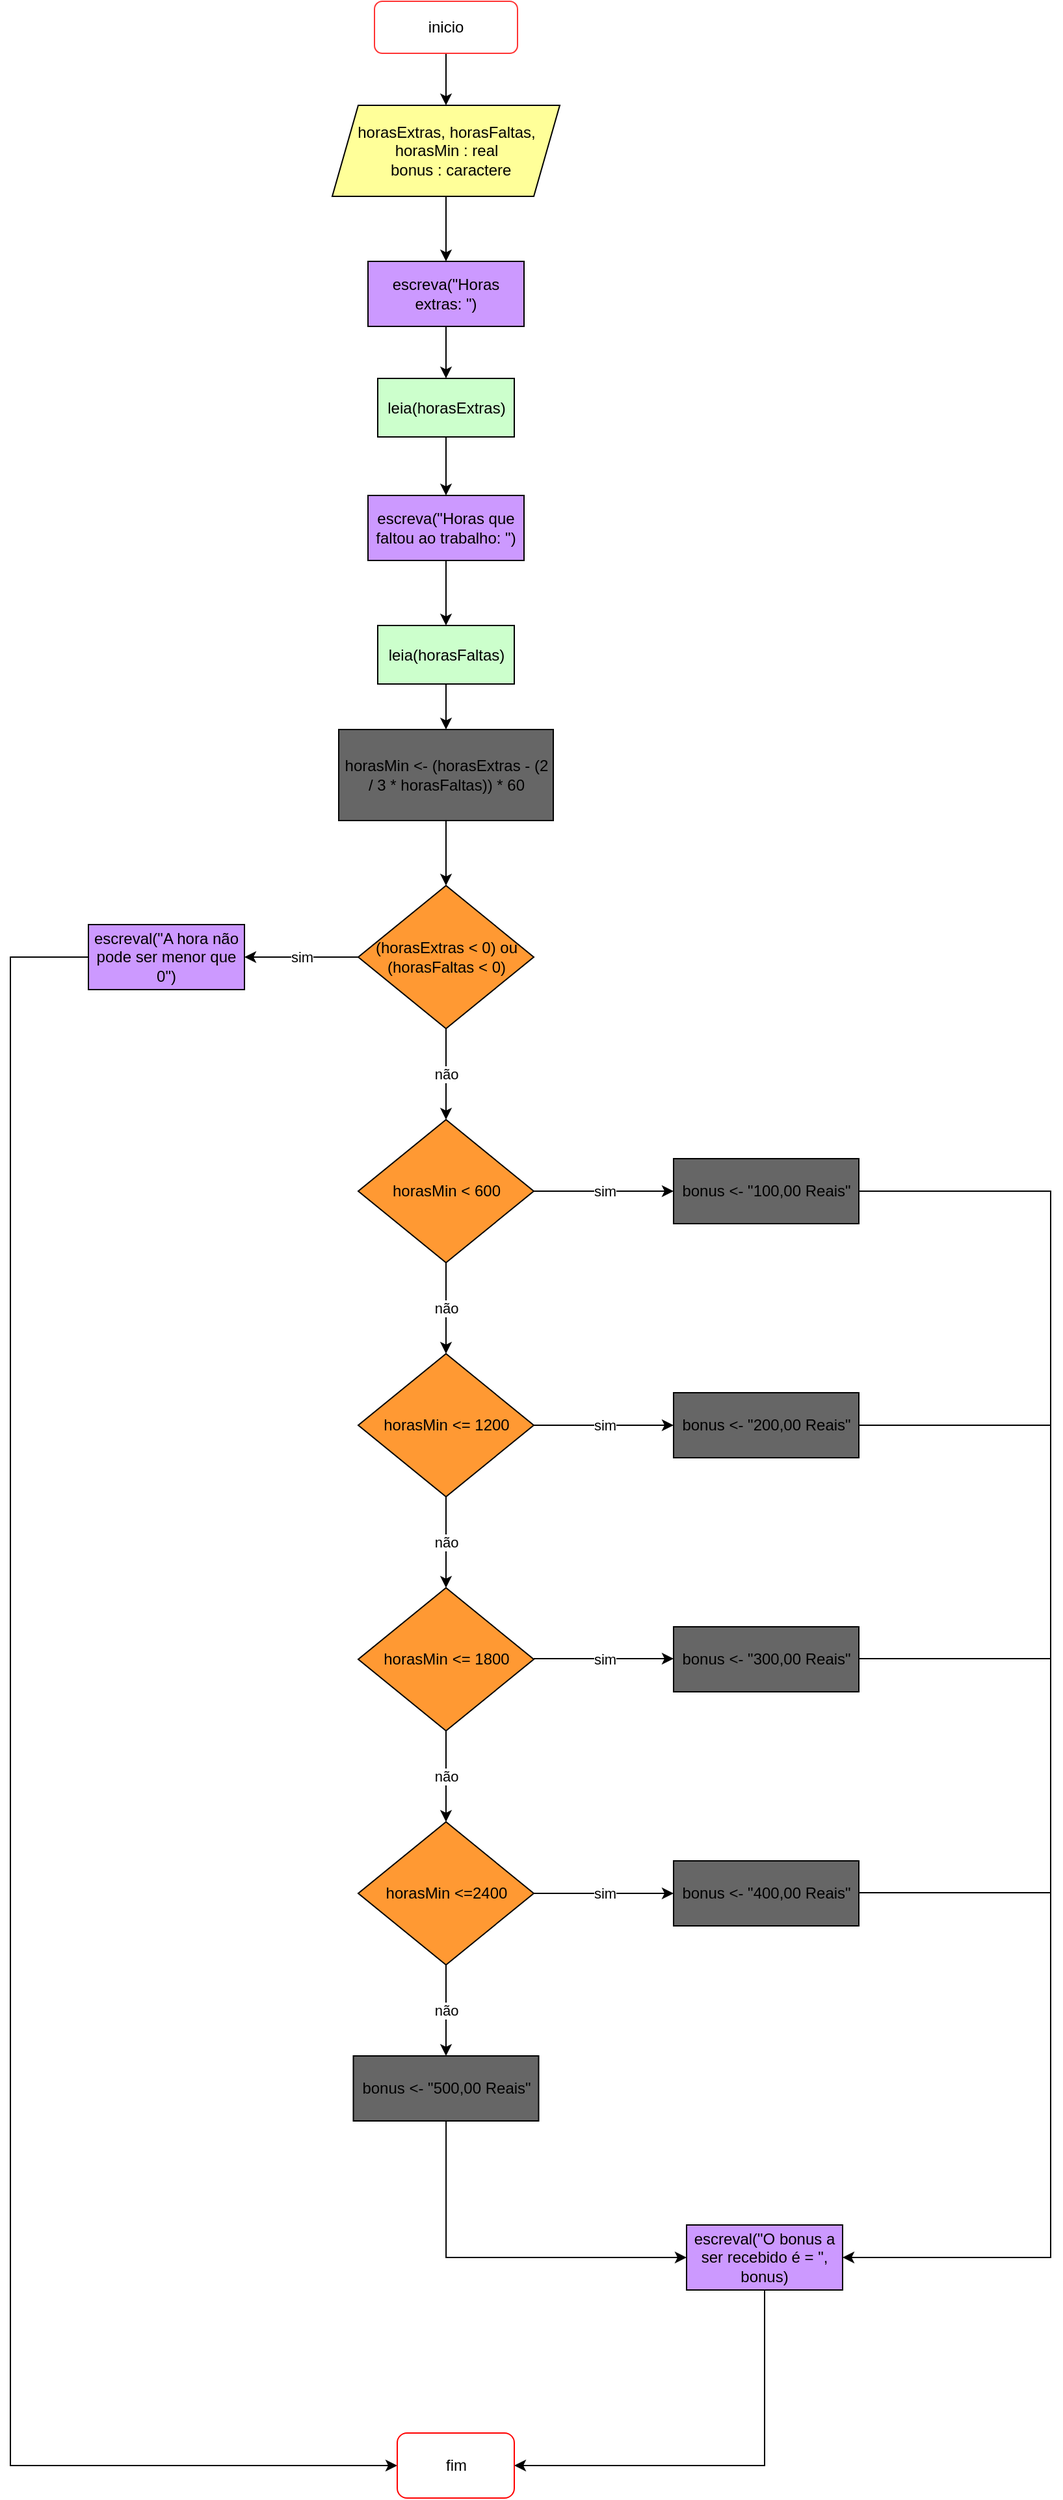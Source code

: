<mxfile version="17.4.6" type="device"><diagram id="C5RBs43oDa-KdzZeNtuy" name="Page-1"><mxGraphModel dx="1278" dy="571" grid="1" gridSize="10" guides="1" tooltips="1" connect="1" arrows="1" fold="1" page="1" pageScale="1" pageWidth="827" pageHeight="1169" math="0" shadow="0"><root><mxCell id="WIyWlLk6GJQsqaUBKTNV-0"/><mxCell id="WIyWlLk6GJQsqaUBKTNV-1" parent="WIyWlLk6GJQsqaUBKTNV-0"/><mxCell id="HBmrgLg-oz9Qdg7wKrRU-3" value="" style="edgeStyle=orthogonalEdgeStyle;rounded=0;orthogonalLoop=1;jettySize=auto;html=1;" edge="1" parent="WIyWlLk6GJQsqaUBKTNV-1" source="HBmrgLg-oz9Qdg7wKrRU-1" target="HBmrgLg-oz9Qdg7wKrRU-2"><mxGeometry relative="1" as="geometry"/></mxCell><mxCell id="HBmrgLg-oz9Qdg7wKrRU-1" value="inicio" style="rounded=1;whiteSpace=wrap;html=1;strokeColor=#FF3333;" vertex="1" parent="WIyWlLk6GJQsqaUBKTNV-1"><mxGeometry x="340" y="30" width="110" height="40" as="geometry"/></mxCell><mxCell id="HBmrgLg-oz9Qdg7wKrRU-5" value="" style="edgeStyle=orthogonalEdgeStyle;rounded=0;orthogonalLoop=1;jettySize=auto;html=1;" edge="1" parent="WIyWlLk6GJQsqaUBKTNV-1" source="HBmrgLg-oz9Qdg7wKrRU-2" target="HBmrgLg-oz9Qdg7wKrRU-4"><mxGeometry relative="1" as="geometry"/></mxCell><mxCell id="HBmrgLg-oz9Qdg7wKrRU-2" value="&lt;div&gt;horasExtras, horasFaltas, horasMin : real&lt;/div&gt;&lt;div&gt;&amp;nbsp; bonus : caractere&lt;/div&gt;" style="shape=parallelogram;perimeter=parallelogramPerimeter;whiteSpace=wrap;html=1;fixedSize=1;fillColor=#FFFF99;" vertex="1" parent="WIyWlLk6GJQsqaUBKTNV-1"><mxGeometry x="307.5" y="110" width="175" height="70" as="geometry"/></mxCell><mxCell id="HBmrgLg-oz9Qdg7wKrRU-7" value="" style="edgeStyle=orthogonalEdgeStyle;rounded=0;orthogonalLoop=1;jettySize=auto;html=1;" edge="1" parent="WIyWlLk6GJQsqaUBKTNV-1" source="HBmrgLg-oz9Qdg7wKrRU-4" target="HBmrgLg-oz9Qdg7wKrRU-6"><mxGeometry relative="1" as="geometry"/></mxCell><mxCell id="HBmrgLg-oz9Qdg7wKrRU-4" value="escreva(&quot;Horas extras: &quot;)" style="whiteSpace=wrap;html=1;fillColor=#CC99FF;" vertex="1" parent="WIyWlLk6GJQsqaUBKTNV-1"><mxGeometry x="335" y="230" width="120" height="50" as="geometry"/></mxCell><mxCell id="HBmrgLg-oz9Qdg7wKrRU-9" value="" style="edgeStyle=orthogonalEdgeStyle;rounded=0;orthogonalLoop=1;jettySize=auto;html=1;" edge="1" parent="WIyWlLk6GJQsqaUBKTNV-1" source="HBmrgLg-oz9Qdg7wKrRU-6" target="HBmrgLg-oz9Qdg7wKrRU-8"><mxGeometry relative="1" as="geometry"/></mxCell><mxCell id="HBmrgLg-oz9Qdg7wKrRU-6" value="leia(horasExtras)" style="whiteSpace=wrap;html=1;fillColor=#CCFFCC;" vertex="1" parent="WIyWlLk6GJQsqaUBKTNV-1"><mxGeometry x="342.5" y="320" width="105" height="45" as="geometry"/></mxCell><mxCell id="HBmrgLg-oz9Qdg7wKrRU-11" value="" style="edgeStyle=orthogonalEdgeStyle;rounded=0;orthogonalLoop=1;jettySize=auto;html=1;" edge="1" parent="WIyWlLk6GJQsqaUBKTNV-1" source="HBmrgLg-oz9Qdg7wKrRU-8" target="HBmrgLg-oz9Qdg7wKrRU-10"><mxGeometry relative="1" as="geometry"/></mxCell><mxCell id="HBmrgLg-oz9Qdg7wKrRU-8" value="escreva(&quot;Horas que faltou ao trabalho: &quot;)" style="whiteSpace=wrap;html=1;fillColor=#CC99FF;" vertex="1" parent="WIyWlLk6GJQsqaUBKTNV-1"><mxGeometry x="335" y="410" width="120" height="50" as="geometry"/></mxCell><mxCell id="HBmrgLg-oz9Qdg7wKrRU-13" value="" style="edgeStyle=orthogonalEdgeStyle;rounded=0;orthogonalLoop=1;jettySize=auto;html=1;" edge="1" parent="WIyWlLk6GJQsqaUBKTNV-1" source="HBmrgLg-oz9Qdg7wKrRU-10" target="HBmrgLg-oz9Qdg7wKrRU-12"><mxGeometry relative="1" as="geometry"/></mxCell><mxCell id="HBmrgLg-oz9Qdg7wKrRU-10" value="leia(horasFaltas)" style="whiteSpace=wrap;html=1;fillColor=#CCFFCC;" vertex="1" parent="WIyWlLk6GJQsqaUBKTNV-1"><mxGeometry x="342.5" y="510" width="105" height="45" as="geometry"/></mxCell><mxCell id="HBmrgLg-oz9Qdg7wKrRU-15" value="" style="edgeStyle=orthogonalEdgeStyle;rounded=0;orthogonalLoop=1;jettySize=auto;html=1;" edge="1" parent="WIyWlLk6GJQsqaUBKTNV-1" source="HBmrgLg-oz9Qdg7wKrRU-12" target="HBmrgLg-oz9Qdg7wKrRU-14"><mxGeometry relative="1" as="geometry"/></mxCell><mxCell id="HBmrgLg-oz9Qdg7wKrRU-12" value="horasMin &amp;lt;- (horasExtras - (2 / 3 * horasFaltas)) * 60" style="whiteSpace=wrap;html=1;fillColor=#666666;" vertex="1" parent="WIyWlLk6GJQsqaUBKTNV-1"><mxGeometry x="312.5" y="590" width="165" height="70" as="geometry"/></mxCell><mxCell id="HBmrgLg-oz9Qdg7wKrRU-14" value="(horasExtras &amp;lt; 0) ou (horasFaltas &amp;lt; 0)" style="rhombus;whiteSpace=wrap;html=1;fillColor=#FF9933;" vertex="1" parent="WIyWlLk6GJQsqaUBKTNV-1"><mxGeometry x="327.5" y="710" width="135" height="110" as="geometry"/></mxCell><mxCell id="HBmrgLg-oz9Qdg7wKrRU-18" value="" style="endArrow=classic;html=1;rounded=0;exitX=0.5;exitY=1;exitDx=0;exitDy=0;" edge="1" parent="WIyWlLk6GJQsqaUBKTNV-1" source="HBmrgLg-oz9Qdg7wKrRU-14"><mxGeometry relative="1" as="geometry"><mxPoint x="326.0" y="765.63" as="sourcePoint"/><mxPoint x="395" y="890" as="targetPoint"/></mxGeometry></mxCell><mxCell id="HBmrgLg-oz9Qdg7wKrRU-19" value="não" style="edgeLabel;resizable=0;html=1;align=center;verticalAlign=middle;" connectable="0" vertex="1" parent="HBmrgLg-oz9Qdg7wKrRU-18"><mxGeometry relative="1" as="geometry"/></mxCell><mxCell id="HBmrgLg-oz9Qdg7wKrRU-20" value="" style="endArrow=classic;html=1;rounded=0;exitX=0;exitY=0.5;exitDx=0;exitDy=0;" edge="1" parent="WIyWlLk6GJQsqaUBKTNV-1" source="HBmrgLg-oz9Qdg7wKrRU-14"><mxGeometry relative="1" as="geometry"><mxPoint x="394.5" y="820" as="sourcePoint"/><mxPoint x="240" y="765" as="targetPoint"/><Array as="points"/></mxGeometry></mxCell><mxCell id="HBmrgLg-oz9Qdg7wKrRU-21" value="sim" style="edgeLabel;resizable=0;html=1;align=center;verticalAlign=middle;" connectable="0" vertex="1" parent="HBmrgLg-oz9Qdg7wKrRU-20"><mxGeometry relative="1" as="geometry"/></mxCell><mxCell id="HBmrgLg-oz9Qdg7wKrRU-34" style="edgeStyle=orthogonalEdgeStyle;rounded=0;orthogonalLoop=1;jettySize=auto;html=1;entryX=0;entryY=0.5;entryDx=0;entryDy=0;" edge="1" parent="WIyWlLk6GJQsqaUBKTNV-1" source="HBmrgLg-oz9Qdg7wKrRU-32" target="HBmrgLg-oz9Qdg7wKrRU-33"><mxGeometry relative="1" as="geometry"><Array as="points"><mxPoint x="60" y="765"/><mxPoint x="60" y="1925"/></Array></mxGeometry></mxCell><mxCell id="HBmrgLg-oz9Qdg7wKrRU-32" value="escreval(&quot;A hora não pode ser menor que 0&quot;)" style="whiteSpace=wrap;html=1;fillColor=#CC99FF;" vertex="1" parent="WIyWlLk6GJQsqaUBKTNV-1"><mxGeometry x="120" y="740" width="120" height="50" as="geometry"/></mxCell><mxCell id="HBmrgLg-oz9Qdg7wKrRU-33" value="fim" style="rounded=1;whiteSpace=wrap;html=1;strokeColor=#FF0000;" vertex="1" parent="WIyWlLk6GJQsqaUBKTNV-1"><mxGeometry x="357.5" y="1900" width="90" height="50" as="geometry"/></mxCell><mxCell id="HBmrgLg-oz9Qdg7wKrRU-35" value="horasMin &amp;lt;= 1200" style="rhombus;whiteSpace=wrap;html=1;fillColor=#FF9933;" vertex="1" parent="WIyWlLk6GJQsqaUBKTNV-1"><mxGeometry x="327.5" y="1070" width="135" height="110" as="geometry"/></mxCell><mxCell id="HBmrgLg-oz9Qdg7wKrRU-36" value="" style="endArrow=classic;html=1;rounded=0;exitX=0.5;exitY=1;exitDx=0;exitDy=0;" edge="1" parent="WIyWlLk6GJQsqaUBKTNV-1" source="HBmrgLg-oz9Qdg7wKrRU-35"><mxGeometry relative="1" as="geometry"><mxPoint x="326.0" y="1125.63" as="sourcePoint"/><mxPoint x="395" y="1250" as="targetPoint"/></mxGeometry></mxCell><mxCell id="HBmrgLg-oz9Qdg7wKrRU-37" value="não" style="edgeLabel;resizable=0;html=1;align=center;verticalAlign=middle;" connectable="0" vertex="1" parent="HBmrgLg-oz9Qdg7wKrRU-36"><mxGeometry relative="1" as="geometry"/></mxCell><mxCell id="HBmrgLg-oz9Qdg7wKrRU-38" value="" style="endArrow=classic;html=1;rounded=0;exitX=1;exitY=0.5;exitDx=0;exitDy=0;" edge="1" parent="WIyWlLk6GJQsqaUBKTNV-1" source="HBmrgLg-oz9Qdg7wKrRU-35"><mxGeometry relative="1" as="geometry"><mxPoint x="394.5" y="1180" as="sourcePoint"/><mxPoint x="570" y="1125" as="targetPoint"/><Array as="points"/></mxGeometry></mxCell><mxCell id="HBmrgLg-oz9Qdg7wKrRU-39" value="sim" style="edgeLabel;resizable=0;html=1;align=center;verticalAlign=middle;" connectable="0" vertex="1" parent="HBmrgLg-oz9Qdg7wKrRU-38"><mxGeometry relative="1" as="geometry"/></mxCell><mxCell id="HBmrgLg-oz9Qdg7wKrRU-40" value="bonus &amp;lt;- &quot;200,00 Reais&quot;" style="whiteSpace=wrap;html=1;fillColor=#666666;" vertex="1" parent="WIyWlLk6GJQsqaUBKTNV-1"><mxGeometry x="570" y="1100" width="142.5" height="50" as="geometry"/></mxCell><mxCell id="HBmrgLg-oz9Qdg7wKrRU-41" value="horasMin &amp;lt;= 1800" style="rhombus;whiteSpace=wrap;html=1;fillColor=#FF9933;" vertex="1" parent="WIyWlLk6GJQsqaUBKTNV-1"><mxGeometry x="327.5" y="1250" width="135" height="110" as="geometry"/></mxCell><mxCell id="HBmrgLg-oz9Qdg7wKrRU-42" value="" style="endArrow=classic;html=1;rounded=0;exitX=0.5;exitY=1;exitDx=0;exitDy=0;" edge="1" parent="WIyWlLk6GJQsqaUBKTNV-1" source="HBmrgLg-oz9Qdg7wKrRU-41"><mxGeometry relative="1" as="geometry"><mxPoint x="326.0" y="1305.63" as="sourcePoint"/><mxPoint x="395" y="1430" as="targetPoint"/></mxGeometry></mxCell><mxCell id="HBmrgLg-oz9Qdg7wKrRU-43" value="não" style="edgeLabel;resizable=0;html=1;align=center;verticalAlign=middle;" connectable="0" vertex="1" parent="HBmrgLg-oz9Qdg7wKrRU-42"><mxGeometry relative="1" as="geometry"/></mxCell><mxCell id="HBmrgLg-oz9Qdg7wKrRU-46" value="bonus &amp;lt;- &quot;300,00 Reais&quot;" style="whiteSpace=wrap;html=1;fillColor=#666666;" vertex="1" parent="WIyWlLk6GJQsqaUBKTNV-1"><mxGeometry x="570" y="1280" width="142.5" height="50" as="geometry"/></mxCell><mxCell id="HBmrgLg-oz9Qdg7wKrRU-47" value="horasMin &amp;lt;=2400" style="rhombus;whiteSpace=wrap;html=1;fillColor=#FF9933;" vertex="1" parent="WIyWlLk6GJQsqaUBKTNV-1"><mxGeometry x="327.5" y="1430" width="135" height="110" as="geometry"/></mxCell><mxCell id="HBmrgLg-oz9Qdg7wKrRU-48" value="" style="endArrow=classic;html=1;rounded=0;exitX=0.5;exitY=1;exitDx=0;exitDy=0;" edge="1" parent="WIyWlLk6GJQsqaUBKTNV-1" source="HBmrgLg-oz9Qdg7wKrRU-47"><mxGeometry relative="1" as="geometry"><mxPoint x="326.0" y="1485.63" as="sourcePoint"/><mxPoint x="395" y="1610" as="targetPoint"/></mxGeometry></mxCell><mxCell id="HBmrgLg-oz9Qdg7wKrRU-49" value="não" style="edgeLabel;resizable=0;html=1;align=center;verticalAlign=middle;" connectable="0" vertex="1" parent="HBmrgLg-oz9Qdg7wKrRU-48"><mxGeometry relative="1" as="geometry"/></mxCell><mxCell id="HBmrgLg-oz9Qdg7wKrRU-50" value="" style="endArrow=classic;html=1;rounded=0;exitX=1;exitY=0.5;exitDx=0;exitDy=0;" edge="1" parent="WIyWlLk6GJQsqaUBKTNV-1" source="HBmrgLg-oz9Qdg7wKrRU-47"><mxGeometry relative="1" as="geometry"><mxPoint x="394.5" y="1540" as="sourcePoint"/><mxPoint x="570" y="1485" as="targetPoint"/><Array as="points"/></mxGeometry></mxCell><mxCell id="HBmrgLg-oz9Qdg7wKrRU-51" value="sim" style="edgeLabel;resizable=0;html=1;align=center;verticalAlign=middle;" connectable="0" vertex="1" parent="HBmrgLg-oz9Qdg7wKrRU-50"><mxGeometry relative="1" as="geometry"/></mxCell><mxCell id="HBmrgLg-oz9Qdg7wKrRU-52" value="bonus &amp;lt;- &quot;400,00 Reais&quot;" style="whiteSpace=wrap;html=1;fillColor=#666666;" vertex="1" parent="WIyWlLk6GJQsqaUBKTNV-1"><mxGeometry x="570" y="1460" width="142.5" height="50" as="geometry"/></mxCell><mxCell id="HBmrgLg-oz9Qdg7wKrRU-59" value="horasMin &amp;lt; 600" style="rhombus;whiteSpace=wrap;html=1;fillColor=#FF9933;" vertex="1" parent="WIyWlLk6GJQsqaUBKTNV-1"><mxGeometry x="327.5" y="890" width="135" height="110" as="geometry"/></mxCell><mxCell id="HBmrgLg-oz9Qdg7wKrRU-60" value="" style="endArrow=classic;html=1;rounded=0;exitX=0.5;exitY=1;exitDx=0;exitDy=0;" edge="1" parent="WIyWlLk6GJQsqaUBKTNV-1" source="HBmrgLg-oz9Qdg7wKrRU-59"><mxGeometry relative="1" as="geometry"><mxPoint x="326" y="945.63" as="sourcePoint"/><mxPoint x="395" y="1070" as="targetPoint"/></mxGeometry></mxCell><mxCell id="HBmrgLg-oz9Qdg7wKrRU-61" value="não" style="edgeLabel;resizable=0;html=1;align=center;verticalAlign=middle;" connectable="0" vertex="1" parent="HBmrgLg-oz9Qdg7wKrRU-60"><mxGeometry relative="1" as="geometry"/></mxCell><mxCell id="HBmrgLg-oz9Qdg7wKrRU-62" value="" style="endArrow=classic;html=1;rounded=0;exitX=1;exitY=0.5;exitDx=0;exitDy=0;" edge="1" parent="WIyWlLk6GJQsqaUBKTNV-1" source="HBmrgLg-oz9Qdg7wKrRU-59"><mxGeometry relative="1" as="geometry"><mxPoint x="394.5" y="1000" as="sourcePoint"/><mxPoint x="570" y="945" as="targetPoint"/><Array as="points"/></mxGeometry></mxCell><mxCell id="HBmrgLg-oz9Qdg7wKrRU-63" value="sim" style="edgeLabel;resizable=0;html=1;align=center;verticalAlign=middle;" connectable="0" vertex="1" parent="HBmrgLg-oz9Qdg7wKrRU-62"><mxGeometry relative="1" as="geometry"/></mxCell><mxCell id="HBmrgLg-oz9Qdg7wKrRU-70" style="edgeStyle=orthogonalEdgeStyle;rounded=0;orthogonalLoop=1;jettySize=auto;html=1;entryX=1;entryY=0.5;entryDx=0;entryDy=0;" edge="1" parent="WIyWlLk6GJQsqaUBKTNV-1" source="HBmrgLg-oz9Qdg7wKrRU-64" target="HBmrgLg-oz9Qdg7wKrRU-66"><mxGeometry relative="1" as="geometry"><Array as="points"><mxPoint x="860" y="945"/><mxPoint x="860" y="1765"/></Array></mxGeometry></mxCell><mxCell id="HBmrgLg-oz9Qdg7wKrRU-64" value="bonus &amp;lt;- &quot;100,00 Reais&quot;" style="whiteSpace=wrap;html=1;fillColor=#666666;" vertex="1" parent="WIyWlLk6GJQsqaUBKTNV-1"><mxGeometry x="570" y="920" width="142.5" height="50" as="geometry"/></mxCell><mxCell id="HBmrgLg-oz9Qdg7wKrRU-69" style="edgeStyle=orthogonalEdgeStyle;rounded=0;orthogonalLoop=1;jettySize=auto;html=1;entryX=0;entryY=0.5;entryDx=0;entryDy=0;" edge="1" parent="WIyWlLk6GJQsqaUBKTNV-1" source="HBmrgLg-oz9Qdg7wKrRU-65" target="HBmrgLg-oz9Qdg7wKrRU-66"><mxGeometry relative="1" as="geometry"><Array as="points"><mxPoint x="395" y="1765"/></Array></mxGeometry></mxCell><mxCell id="HBmrgLg-oz9Qdg7wKrRU-65" value="bonus &amp;lt;- &quot;500,00 Reais&quot;" style="whiteSpace=wrap;html=1;fillColor=#666666;" vertex="1" parent="WIyWlLk6GJQsqaUBKTNV-1"><mxGeometry x="323.75" y="1610" width="142.5" height="50" as="geometry"/></mxCell><mxCell id="HBmrgLg-oz9Qdg7wKrRU-74" style="edgeStyle=orthogonalEdgeStyle;rounded=0;orthogonalLoop=1;jettySize=auto;html=1;entryX=1;entryY=0.5;entryDx=0;entryDy=0;" edge="1" parent="WIyWlLk6GJQsqaUBKTNV-1" source="HBmrgLg-oz9Qdg7wKrRU-66" target="HBmrgLg-oz9Qdg7wKrRU-33"><mxGeometry relative="1" as="geometry"><mxPoint x="448" y="1920" as="targetPoint"/><Array as="points"><mxPoint x="640" y="1925"/></Array></mxGeometry></mxCell><mxCell id="HBmrgLg-oz9Qdg7wKrRU-66" value="escreval(&quot;O bonus a ser recebido é = &quot;, bonus)" style="whiteSpace=wrap;html=1;fillColor=#CC99FF;" vertex="1" parent="WIyWlLk6GJQsqaUBKTNV-1"><mxGeometry x="580" y="1740" width="120" height="50" as="geometry"/></mxCell><mxCell id="HBmrgLg-oz9Qdg7wKrRU-71" value="" style="endArrow=none;html=1;rounded=0;exitX=1;exitY=0.5;exitDx=0;exitDy=0;" edge="1" parent="WIyWlLk6GJQsqaUBKTNV-1" source="HBmrgLg-oz9Qdg7wKrRU-40"><mxGeometry width="50" height="50" relative="1" as="geometry"><mxPoint x="490" y="1190" as="sourcePoint"/><mxPoint x="860" y="1125" as="targetPoint"/></mxGeometry></mxCell><mxCell id="HBmrgLg-oz9Qdg7wKrRU-72" value="" style="endArrow=none;html=1;rounded=0;exitX=1;exitY=0.5;exitDx=0;exitDy=0;" edge="1" parent="WIyWlLk6GJQsqaUBKTNV-1"><mxGeometry width="50" height="50" relative="1" as="geometry"><mxPoint x="712.5" y="1304.5" as="sourcePoint"/><mxPoint x="860" y="1304.5" as="targetPoint"/></mxGeometry></mxCell><mxCell id="HBmrgLg-oz9Qdg7wKrRU-73" value="" style="endArrow=none;html=1;rounded=0;exitX=1;exitY=0.5;exitDx=0;exitDy=0;" edge="1" parent="WIyWlLk6GJQsqaUBKTNV-1"><mxGeometry width="50" height="50" relative="1" as="geometry"><mxPoint x="712.5" y="1484.5" as="sourcePoint"/><mxPoint x="860" y="1484.5" as="targetPoint"/></mxGeometry></mxCell><mxCell id="HBmrgLg-oz9Qdg7wKrRU-75" value="" style="endArrow=classic;html=1;rounded=0;exitX=1;exitY=0.5;exitDx=0;exitDy=0;" edge="1" parent="WIyWlLk6GJQsqaUBKTNV-1"><mxGeometry relative="1" as="geometry"><mxPoint x="462.5" y="1304.5" as="sourcePoint"/><mxPoint x="570" y="1304.5" as="targetPoint"/><Array as="points"/></mxGeometry></mxCell><mxCell id="HBmrgLg-oz9Qdg7wKrRU-76" value="sim" style="edgeLabel;resizable=0;html=1;align=center;verticalAlign=middle;" connectable="0" vertex="1" parent="HBmrgLg-oz9Qdg7wKrRU-75"><mxGeometry relative="1" as="geometry"/></mxCell></root></mxGraphModel></diagram></mxfile>